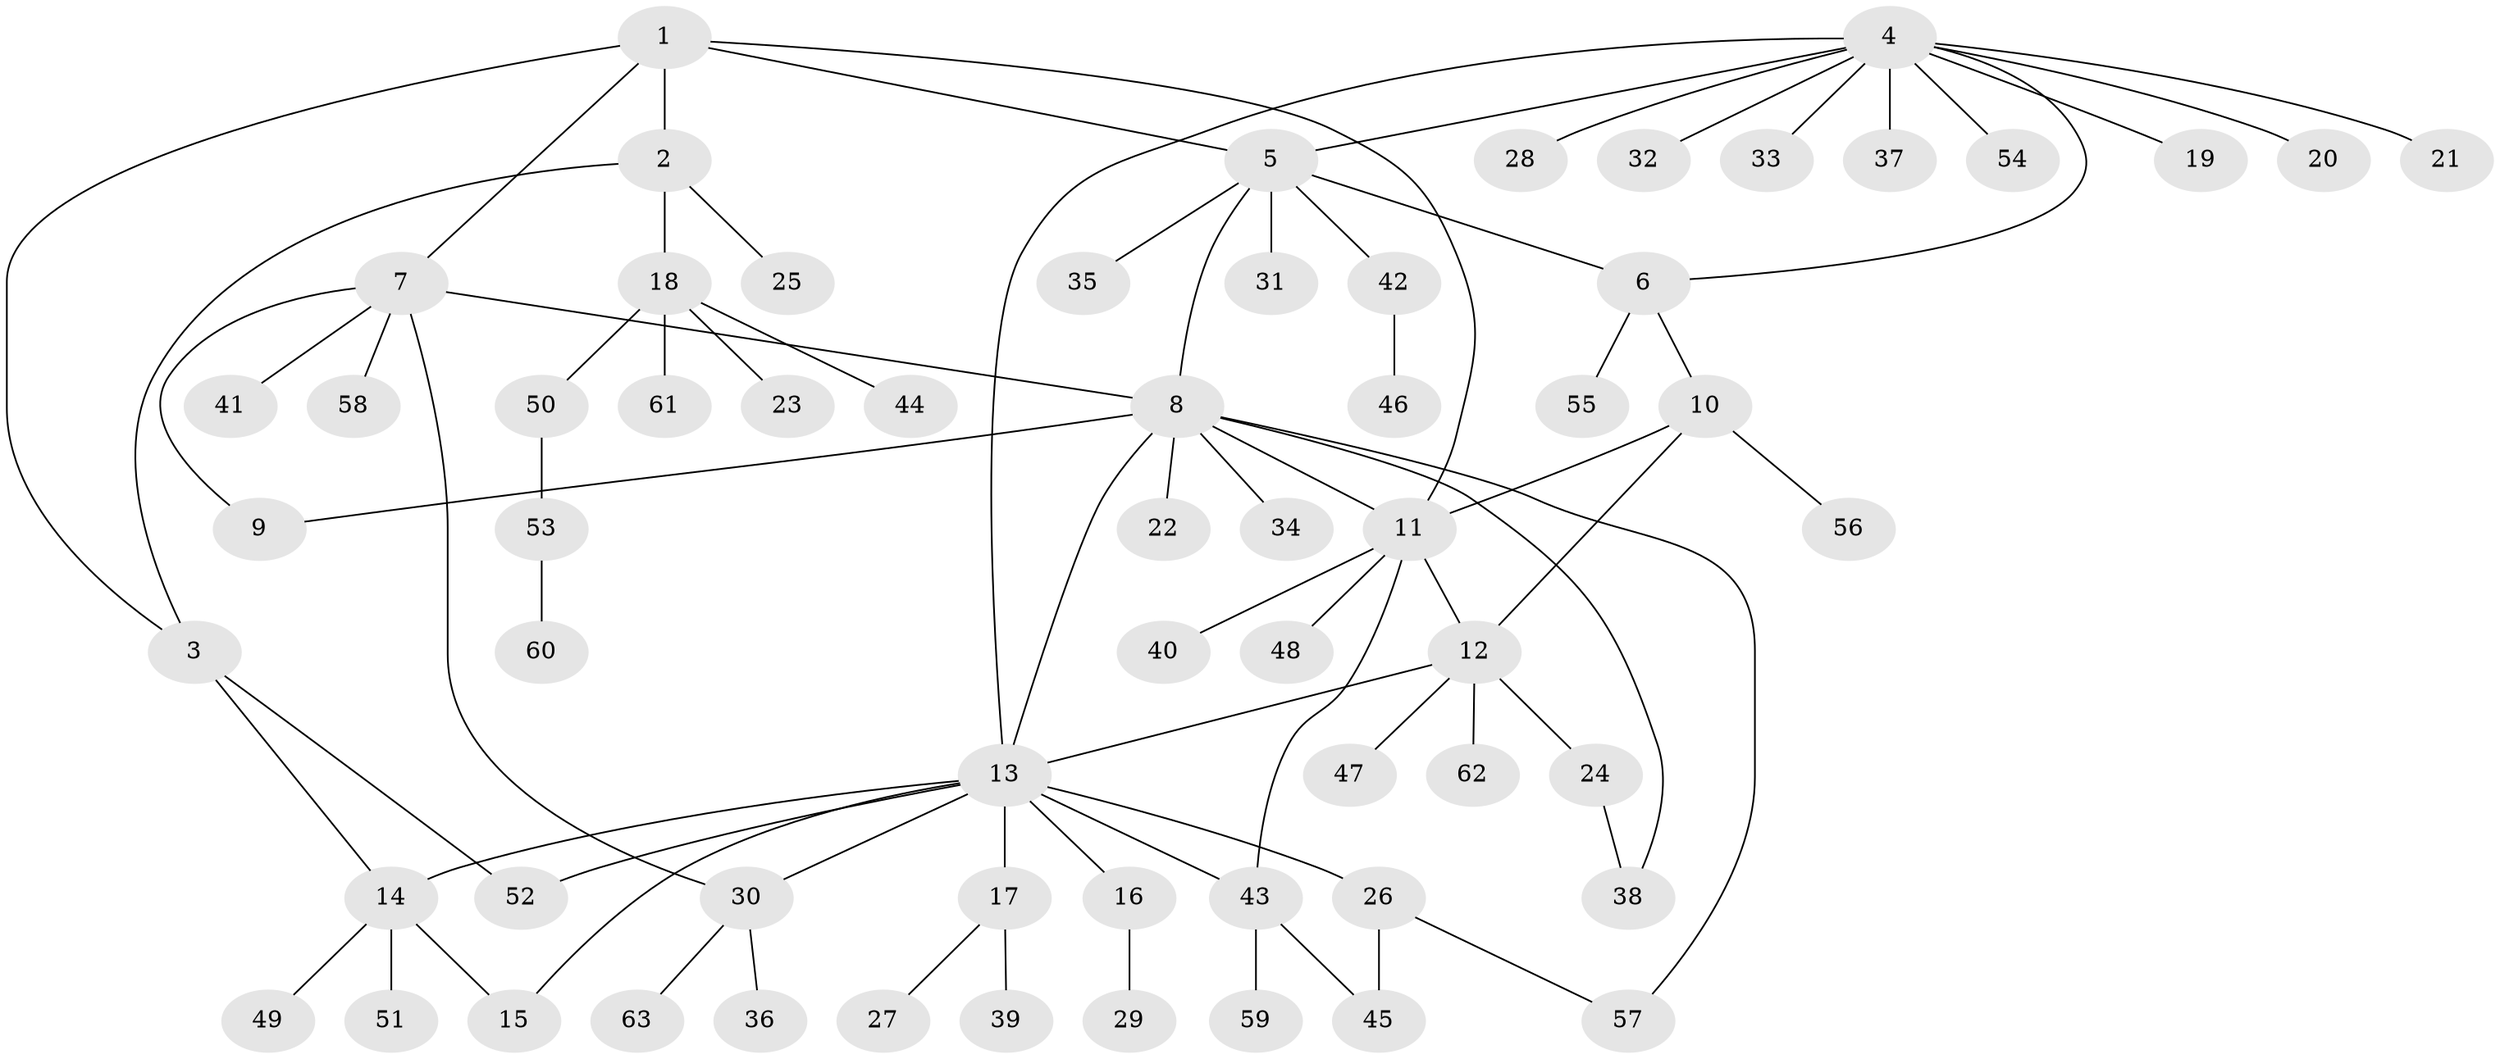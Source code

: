 // coarse degree distribution, {13: 0.05555555555555555, 3: 0.1111111111111111, 6: 0.05555555555555555, 1: 0.7222222222222222, 2: 0.05555555555555555}
// Generated by graph-tools (version 1.1) at 2025/19/03/04/25 18:19:34]
// undirected, 63 vertices, 79 edges
graph export_dot {
graph [start="1"]
  node [color=gray90,style=filled];
  1;
  2;
  3;
  4;
  5;
  6;
  7;
  8;
  9;
  10;
  11;
  12;
  13;
  14;
  15;
  16;
  17;
  18;
  19;
  20;
  21;
  22;
  23;
  24;
  25;
  26;
  27;
  28;
  29;
  30;
  31;
  32;
  33;
  34;
  35;
  36;
  37;
  38;
  39;
  40;
  41;
  42;
  43;
  44;
  45;
  46;
  47;
  48;
  49;
  50;
  51;
  52;
  53;
  54;
  55;
  56;
  57;
  58;
  59;
  60;
  61;
  62;
  63;
  1 -- 2;
  1 -- 3;
  1 -- 5;
  1 -- 7;
  1 -- 11;
  2 -- 3;
  2 -- 18;
  2 -- 25;
  3 -- 14;
  3 -- 52;
  4 -- 5;
  4 -- 6;
  4 -- 13;
  4 -- 19;
  4 -- 20;
  4 -- 21;
  4 -- 28;
  4 -- 32;
  4 -- 33;
  4 -- 37;
  4 -- 54;
  5 -- 6;
  5 -- 8;
  5 -- 31;
  5 -- 35;
  5 -- 42;
  6 -- 10;
  6 -- 55;
  7 -- 8;
  7 -- 9;
  7 -- 30;
  7 -- 41;
  7 -- 58;
  8 -- 9;
  8 -- 11;
  8 -- 13;
  8 -- 22;
  8 -- 34;
  8 -- 38;
  8 -- 57;
  10 -- 11;
  10 -- 12;
  10 -- 56;
  11 -- 12;
  11 -- 40;
  11 -- 43;
  11 -- 48;
  12 -- 13;
  12 -- 24;
  12 -- 47;
  12 -- 62;
  13 -- 14;
  13 -- 15;
  13 -- 16;
  13 -- 17;
  13 -- 26;
  13 -- 30;
  13 -- 43;
  13 -- 52;
  14 -- 15;
  14 -- 49;
  14 -- 51;
  16 -- 29;
  17 -- 27;
  17 -- 39;
  18 -- 23;
  18 -- 44;
  18 -- 50;
  18 -- 61;
  24 -- 38;
  26 -- 45;
  26 -- 57;
  30 -- 36;
  30 -- 63;
  42 -- 46;
  43 -- 45;
  43 -- 59;
  50 -- 53;
  53 -- 60;
}
